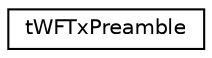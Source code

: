 digraph "Graphical Class Hierarchy"
{
  edge [fontname="Helvetica",fontsize="10",labelfontname="Helvetica",labelfontsize="10"];
  node [fontname="Helvetica",fontsize="10",shape=record];
  rankdir="LR";
  Node1 [label="tWFTxPreamble",height=0.2,width=0.4,color="black", fillcolor="white", style="filled",URL="$structt_w_f_tx_preamble.html"];
}
